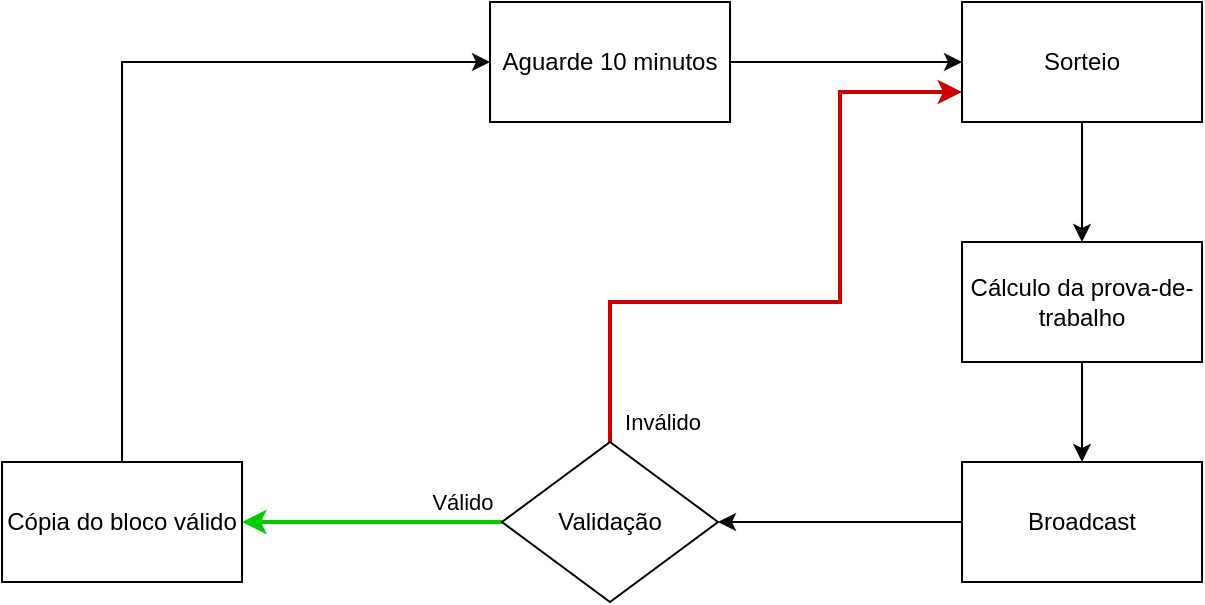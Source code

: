 <mxfile version="13.9.9" type="device"><diagram id="psqkikr47tnEzI50mc-D" name="Página-1"><mxGraphModel dx="908" dy="590" grid="1" gridSize="10" guides="1" tooltips="1" connect="1" arrows="1" fold="1" page="1" pageScale="1" pageWidth="827" pageHeight="1169" math="0" shadow="0"><root><mxCell id="0"/><mxCell id="1" parent="0"/><mxCell id="GAGOSMeqvZmBcAE8Bsom-10" value="" style="edgeStyle=orthogonalEdgeStyle;rounded=0;orthogonalLoop=1;jettySize=auto;html=1;" edge="1" parent="1" source="GAGOSMeqvZmBcAE8Bsom-1" target="GAGOSMeqvZmBcAE8Bsom-2"><mxGeometry relative="1" as="geometry"/></mxCell><mxCell id="GAGOSMeqvZmBcAE8Bsom-1" value="Aguarde 10 minutos" style="rounded=0;whiteSpace=wrap;html=1;" vertex="1" parent="1"><mxGeometry x="354" y="50" width="120" height="60" as="geometry"/></mxCell><mxCell id="GAGOSMeqvZmBcAE8Bsom-11" value="" style="edgeStyle=orthogonalEdgeStyle;rounded=0;orthogonalLoop=1;jettySize=auto;html=1;" edge="1" parent="1" source="GAGOSMeqvZmBcAE8Bsom-2" target="GAGOSMeqvZmBcAE8Bsom-3"><mxGeometry relative="1" as="geometry"/></mxCell><mxCell id="GAGOSMeqvZmBcAE8Bsom-2" value="Sorteio" style="rounded=0;whiteSpace=wrap;html=1;" vertex="1" parent="1"><mxGeometry x="590" y="50" width="120" height="60" as="geometry"/></mxCell><mxCell id="GAGOSMeqvZmBcAE8Bsom-12" value="" style="edgeStyle=orthogonalEdgeStyle;rounded=0;orthogonalLoop=1;jettySize=auto;html=1;" edge="1" parent="1" source="GAGOSMeqvZmBcAE8Bsom-3" target="GAGOSMeqvZmBcAE8Bsom-4"><mxGeometry relative="1" as="geometry"/></mxCell><mxCell id="GAGOSMeqvZmBcAE8Bsom-3" value="Cálculo da prova-de-trabalho" style="rounded=0;whiteSpace=wrap;html=1;" vertex="1" parent="1"><mxGeometry x="590" y="170" width="120" height="60" as="geometry"/></mxCell><mxCell id="GAGOSMeqvZmBcAE8Bsom-13" style="edgeStyle=orthogonalEdgeStyle;rounded=0;orthogonalLoop=1;jettySize=auto;html=1;entryX=1;entryY=0.5;entryDx=0;entryDy=0;" edge="1" parent="1" source="GAGOSMeqvZmBcAE8Bsom-4" target="GAGOSMeqvZmBcAE8Bsom-7"><mxGeometry relative="1" as="geometry"/></mxCell><mxCell id="GAGOSMeqvZmBcAE8Bsom-4" value="Broadcast" style="rounded=0;whiteSpace=wrap;html=1;" vertex="1" parent="1"><mxGeometry x="590" y="280" width="120" height="60" as="geometry"/></mxCell><mxCell id="GAGOSMeqvZmBcAE8Bsom-16" style="edgeStyle=orthogonalEdgeStyle;rounded=0;orthogonalLoop=1;jettySize=auto;html=1;entryX=0;entryY=0.5;entryDx=0;entryDy=0;" edge="1" parent="1" source="GAGOSMeqvZmBcAE8Bsom-6" target="GAGOSMeqvZmBcAE8Bsom-1"><mxGeometry relative="1" as="geometry"><Array as="points"><mxPoint x="170" y="80"/></Array></mxGeometry></mxCell><mxCell id="GAGOSMeqvZmBcAE8Bsom-6" value="Cópia do bloco válido" style="rounded=0;whiteSpace=wrap;html=1;" vertex="1" parent="1"><mxGeometry x="110" y="280" width="120" height="60" as="geometry"/></mxCell><mxCell id="GAGOSMeqvZmBcAE8Bsom-8" value="Válido" style="edgeStyle=orthogonalEdgeStyle;rounded=0;orthogonalLoop=1;jettySize=auto;html=1;strokeWidth=2;strokeColor=#00CC00;" edge="1" parent="1" source="GAGOSMeqvZmBcAE8Bsom-7" target="GAGOSMeqvZmBcAE8Bsom-6"><mxGeometry x="-0.692" y="-10" relative="1" as="geometry"><mxPoint as="offset"/></mxGeometry></mxCell><mxCell id="GAGOSMeqvZmBcAE8Bsom-17" style="edgeStyle=orthogonalEdgeStyle;rounded=0;orthogonalLoop=1;jettySize=auto;html=1;entryX=0;entryY=0.75;entryDx=0;entryDy=0;strokeWidth=2;strokeColor=#CC0000;" edge="1" parent="1" source="GAGOSMeqvZmBcAE8Bsom-7" target="GAGOSMeqvZmBcAE8Bsom-2"><mxGeometry relative="1" as="geometry"><Array as="points"><mxPoint x="414" y="200"/><mxPoint x="529" y="200"/><mxPoint x="529" y="95"/></Array></mxGeometry></mxCell><mxCell id="GAGOSMeqvZmBcAE8Bsom-20" value="Inválido" style="edgeLabel;html=1;align=center;verticalAlign=middle;resizable=0;points=[];" vertex="1" connectable="0" parent="GAGOSMeqvZmBcAE8Bsom-17"><mxGeometry x="-0.893" y="1" relative="1" as="geometry"><mxPoint x="27" y="8.86" as="offset"/></mxGeometry></mxCell><mxCell id="GAGOSMeqvZmBcAE8Bsom-7" value="Validação" style="rhombus;whiteSpace=wrap;html=1;" vertex="1" parent="1"><mxGeometry x="360" y="270" width="108" height="80" as="geometry"/></mxCell></root></mxGraphModel></diagram></mxfile>